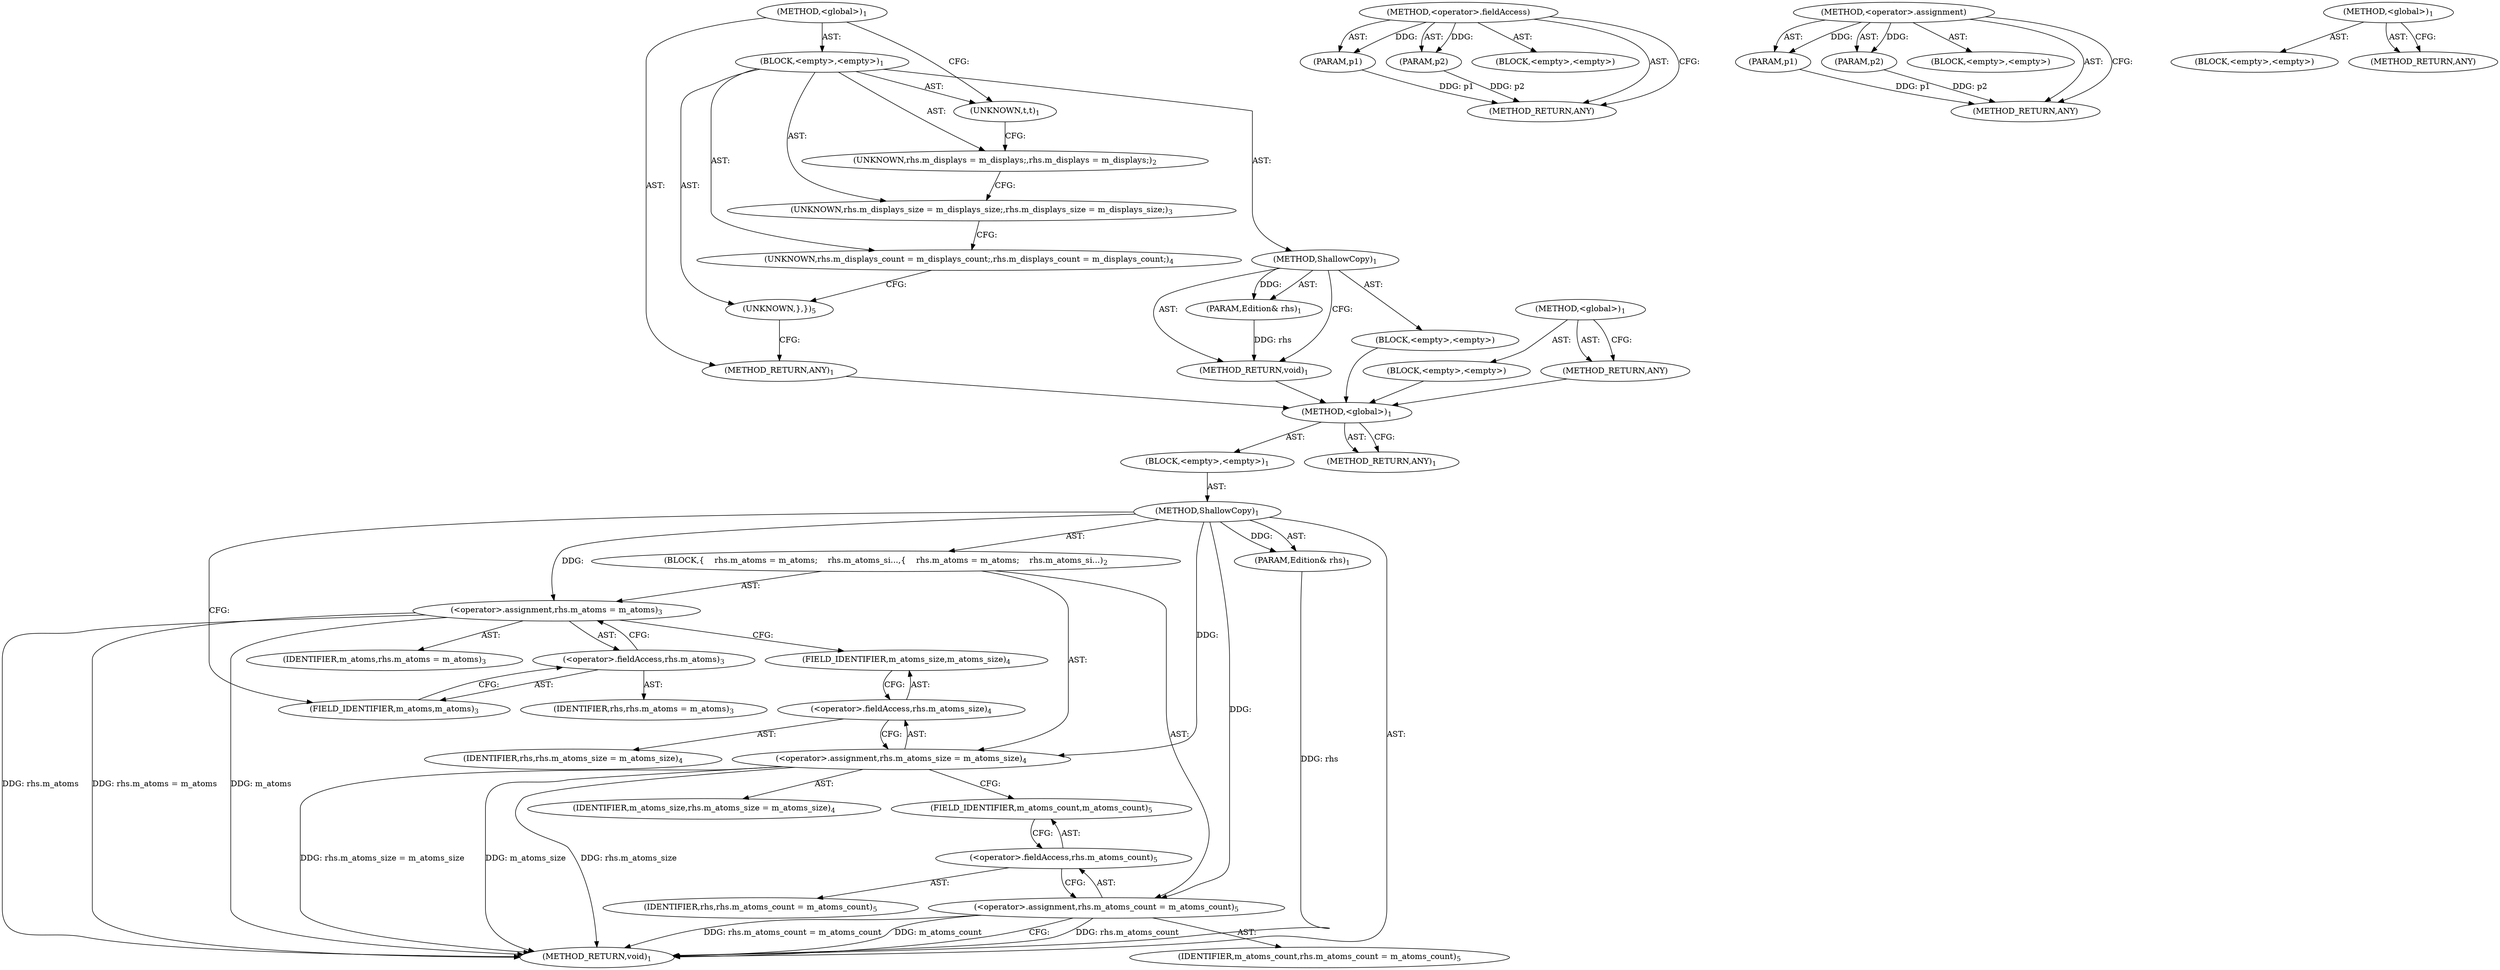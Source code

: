 digraph "&lt;global&gt;" {
vulnerable_6 [label=<(METHOD,&lt;global&gt;)<SUB>1</SUB>>];
vulnerable_7 [label=<(BLOCK,&lt;empty&gt;,&lt;empty&gt;)<SUB>1</SUB>>];
vulnerable_8 [label=<(METHOD,ShallowCopy)<SUB>1</SUB>>];
vulnerable_9 [label=<(PARAM,Edition&amp; rhs)<SUB>1</SUB>>];
vulnerable_10 [label=<(BLOCK,{
    rhs.m_atoms = m_atoms;
    rhs.m_atoms_si...,{
    rhs.m_atoms = m_atoms;
    rhs.m_atoms_si...)<SUB>2</SUB>>];
vulnerable_11 [label=<(&lt;operator&gt;.assignment,rhs.m_atoms = m_atoms)<SUB>3</SUB>>];
vulnerable_12 [label=<(&lt;operator&gt;.fieldAccess,rhs.m_atoms)<SUB>3</SUB>>];
vulnerable_13 [label=<(IDENTIFIER,rhs,rhs.m_atoms = m_atoms)<SUB>3</SUB>>];
vulnerable_14 [label=<(FIELD_IDENTIFIER,m_atoms,m_atoms)<SUB>3</SUB>>];
vulnerable_15 [label=<(IDENTIFIER,m_atoms,rhs.m_atoms = m_atoms)<SUB>3</SUB>>];
vulnerable_16 [label=<(&lt;operator&gt;.assignment,rhs.m_atoms_size = m_atoms_size)<SUB>4</SUB>>];
vulnerable_17 [label=<(&lt;operator&gt;.fieldAccess,rhs.m_atoms_size)<SUB>4</SUB>>];
vulnerable_18 [label=<(IDENTIFIER,rhs,rhs.m_atoms_size = m_atoms_size)<SUB>4</SUB>>];
vulnerable_19 [label=<(FIELD_IDENTIFIER,m_atoms_size,m_atoms_size)<SUB>4</SUB>>];
vulnerable_20 [label=<(IDENTIFIER,m_atoms_size,rhs.m_atoms_size = m_atoms_size)<SUB>4</SUB>>];
vulnerable_21 [label=<(&lt;operator&gt;.assignment,rhs.m_atoms_count = m_atoms_count)<SUB>5</SUB>>];
vulnerable_22 [label=<(&lt;operator&gt;.fieldAccess,rhs.m_atoms_count)<SUB>5</SUB>>];
vulnerable_23 [label=<(IDENTIFIER,rhs,rhs.m_atoms_count = m_atoms_count)<SUB>5</SUB>>];
vulnerable_24 [label=<(FIELD_IDENTIFIER,m_atoms_count,m_atoms_count)<SUB>5</SUB>>];
vulnerable_25 [label=<(IDENTIFIER,m_atoms_count,rhs.m_atoms_count = m_atoms_count)<SUB>5</SUB>>];
vulnerable_26 [label=<(METHOD_RETURN,void)<SUB>1</SUB>>];
vulnerable_28 [label=<(METHOD_RETURN,ANY)<SUB>1</SUB>>];
vulnerable_48 [label=<(METHOD,&lt;operator&gt;.fieldAccess)>];
vulnerable_49 [label=<(PARAM,p1)>];
vulnerable_50 [label=<(PARAM,p2)>];
vulnerable_51 [label=<(BLOCK,&lt;empty&gt;,&lt;empty&gt;)>];
vulnerable_52 [label=<(METHOD_RETURN,ANY)>];
vulnerable_43 [label=<(METHOD,&lt;operator&gt;.assignment)>];
vulnerable_44 [label=<(PARAM,p1)>];
vulnerable_45 [label=<(PARAM,p2)>];
vulnerable_46 [label=<(BLOCK,&lt;empty&gt;,&lt;empty&gt;)>];
vulnerable_47 [label=<(METHOD_RETURN,ANY)>];
vulnerable_37 [label=<(METHOD,&lt;global&gt;)<SUB>1</SUB>>];
vulnerable_38 [label=<(BLOCK,&lt;empty&gt;,&lt;empty&gt;)>];
vulnerable_39 [label=<(METHOD_RETURN,ANY)>];
fixed_6 [label=<(METHOD,&lt;global&gt;)<SUB>1</SUB>>];
fixed_7 [label=<(BLOCK,&lt;empty&gt;,&lt;empty&gt;)<SUB>1</SUB>>];
fixed_8 [label=<(METHOD,ShallowCopy)<SUB>1</SUB>>];
fixed_9 [label=<(PARAM,Edition&amp; rhs)<SUB>1</SUB>>];
fixed_10 [label=<(BLOCK,&lt;empty&gt;,&lt;empty&gt;)>];
fixed_11 [label=<(METHOD_RETURN,void)<SUB>1</SUB>>];
fixed_13 [label=<(UNKNOWN,t,t)<SUB>1</SUB>>];
fixed_14 [label=<(UNKNOWN,rhs.m_displays = m_displays;,rhs.m_displays = m_displays;)<SUB>2</SUB>>];
fixed_15 [label=<(UNKNOWN,rhs.m_displays_size = m_displays_size;,rhs.m_displays_size = m_displays_size;)<SUB>3</SUB>>];
fixed_16 [label=<(UNKNOWN,rhs.m_displays_count = m_displays_count;,rhs.m_displays_count = m_displays_count;)<SUB>4</SUB>>];
fixed_17 [label=<(UNKNOWN,},})<SUB>5</SUB>>];
fixed_18 [label=<(METHOD_RETURN,ANY)<SUB>1</SUB>>];
fixed_27 [label=<(METHOD,&lt;global&gt;)<SUB>1</SUB>>];
fixed_28 [label=<(BLOCK,&lt;empty&gt;,&lt;empty&gt;)>];
fixed_29 [label=<(METHOD_RETURN,ANY)>];
vulnerable_6 -> vulnerable_7  [key=0, label="AST: "];
vulnerable_6 -> vulnerable_28  [key=0, label="AST: "];
vulnerable_6 -> vulnerable_28  [key=1, label="CFG: "];
vulnerable_7 -> vulnerable_8  [key=0, label="AST: "];
vulnerable_8 -> vulnerable_9  [key=0, label="AST: "];
vulnerable_8 -> vulnerable_9  [key=1, label="DDG: "];
vulnerable_8 -> vulnerable_10  [key=0, label="AST: "];
vulnerable_8 -> vulnerable_26  [key=0, label="AST: "];
vulnerable_8 -> vulnerable_14  [key=0, label="CFG: "];
vulnerable_8 -> vulnerable_11  [key=0, label="DDG: "];
vulnerable_8 -> vulnerable_16  [key=0, label="DDG: "];
vulnerable_8 -> vulnerable_21  [key=0, label="DDG: "];
vulnerable_9 -> vulnerable_26  [key=0, label="DDG: rhs"];
vulnerable_10 -> vulnerable_11  [key=0, label="AST: "];
vulnerable_10 -> vulnerable_16  [key=0, label="AST: "];
vulnerable_10 -> vulnerable_21  [key=0, label="AST: "];
vulnerable_11 -> vulnerable_12  [key=0, label="AST: "];
vulnerable_11 -> vulnerable_15  [key=0, label="AST: "];
vulnerable_11 -> vulnerable_19  [key=0, label="CFG: "];
vulnerable_11 -> vulnerable_26  [key=0, label="DDG: rhs.m_atoms"];
vulnerable_11 -> vulnerable_26  [key=1, label="DDG: rhs.m_atoms = m_atoms"];
vulnerable_11 -> vulnerable_26  [key=2, label="DDG: m_atoms"];
vulnerable_12 -> vulnerable_13  [key=0, label="AST: "];
vulnerable_12 -> vulnerable_14  [key=0, label="AST: "];
vulnerable_12 -> vulnerable_11  [key=0, label="CFG: "];
vulnerable_14 -> vulnerable_12  [key=0, label="CFG: "];
vulnerable_16 -> vulnerable_17  [key=0, label="AST: "];
vulnerable_16 -> vulnerable_20  [key=0, label="AST: "];
vulnerable_16 -> vulnerable_24  [key=0, label="CFG: "];
vulnerable_16 -> vulnerable_26  [key=0, label="DDG: rhs.m_atoms_size"];
vulnerable_16 -> vulnerable_26  [key=1, label="DDG: rhs.m_atoms_size = m_atoms_size"];
vulnerable_16 -> vulnerable_26  [key=2, label="DDG: m_atoms_size"];
vulnerable_17 -> vulnerable_18  [key=0, label="AST: "];
vulnerable_17 -> vulnerable_19  [key=0, label="AST: "];
vulnerable_17 -> vulnerable_16  [key=0, label="CFG: "];
vulnerable_19 -> vulnerable_17  [key=0, label="CFG: "];
vulnerable_21 -> vulnerable_22  [key=0, label="AST: "];
vulnerable_21 -> vulnerable_25  [key=0, label="AST: "];
vulnerable_21 -> vulnerable_26  [key=0, label="CFG: "];
vulnerable_21 -> vulnerable_26  [key=1, label="DDG: rhs.m_atoms_count"];
vulnerable_21 -> vulnerable_26  [key=2, label="DDG: rhs.m_atoms_count = m_atoms_count"];
vulnerable_21 -> vulnerable_26  [key=3, label="DDG: m_atoms_count"];
vulnerable_22 -> vulnerable_23  [key=0, label="AST: "];
vulnerable_22 -> vulnerable_24  [key=0, label="AST: "];
vulnerable_22 -> vulnerable_21  [key=0, label="CFG: "];
vulnerable_24 -> vulnerable_22  [key=0, label="CFG: "];
vulnerable_48 -> vulnerable_49  [key=0, label="AST: "];
vulnerable_48 -> vulnerable_49  [key=1, label="DDG: "];
vulnerable_48 -> vulnerable_51  [key=0, label="AST: "];
vulnerable_48 -> vulnerable_50  [key=0, label="AST: "];
vulnerable_48 -> vulnerable_50  [key=1, label="DDG: "];
vulnerable_48 -> vulnerable_52  [key=0, label="AST: "];
vulnerable_48 -> vulnerable_52  [key=1, label="CFG: "];
vulnerable_49 -> vulnerable_52  [key=0, label="DDG: p1"];
vulnerable_50 -> vulnerable_52  [key=0, label="DDG: p2"];
vulnerable_43 -> vulnerable_44  [key=0, label="AST: "];
vulnerable_43 -> vulnerable_44  [key=1, label="DDG: "];
vulnerable_43 -> vulnerable_46  [key=0, label="AST: "];
vulnerable_43 -> vulnerable_45  [key=0, label="AST: "];
vulnerable_43 -> vulnerable_45  [key=1, label="DDG: "];
vulnerable_43 -> vulnerable_47  [key=0, label="AST: "];
vulnerable_43 -> vulnerable_47  [key=1, label="CFG: "];
vulnerable_44 -> vulnerable_47  [key=0, label="DDG: p1"];
vulnerable_45 -> vulnerable_47  [key=0, label="DDG: p2"];
vulnerable_37 -> vulnerable_38  [key=0, label="AST: "];
vulnerable_37 -> vulnerable_39  [key=0, label="AST: "];
vulnerable_37 -> vulnerable_39  [key=1, label="CFG: "];
fixed_6 -> fixed_7  [key=0, label="AST: "];
fixed_6 -> fixed_18  [key=0, label="AST: "];
fixed_6 -> fixed_13  [key=0, label="CFG: "];
fixed_7 -> fixed_8  [key=0, label="AST: "];
fixed_7 -> fixed_13  [key=0, label="AST: "];
fixed_7 -> fixed_14  [key=0, label="AST: "];
fixed_7 -> fixed_15  [key=0, label="AST: "];
fixed_7 -> fixed_16  [key=0, label="AST: "];
fixed_7 -> fixed_17  [key=0, label="AST: "];
fixed_8 -> fixed_9  [key=0, label="AST: "];
fixed_8 -> fixed_9  [key=1, label="DDG: "];
fixed_8 -> fixed_10  [key=0, label="AST: "];
fixed_8 -> fixed_11  [key=0, label="AST: "];
fixed_8 -> fixed_11  [key=1, label="CFG: "];
fixed_9 -> fixed_11  [key=0, label="DDG: rhs"];
fixed_10 -> vulnerable_6  [key=0];
fixed_11 -> vulnerable_6  [key=0];
fixed_13 -> fixed_14  [key=0, label="CFG: "];
fixed_14 -> fixed_15  [key=0, label="CFG: "];
fixed_15 -> fixed_16  [key=0, label="CFG: "];
fixed_16 -> fixed_17  [key=0, label="CFG: "];
fixed_17 -> fixed_18  [key=0, label="CFG: "];
fixed_18 -> vulnerable_6  [key=0];
fixed_27 -> fixed_28  [key=0, label="AST: "];
fixed_27 -> fixed_29  [key=0, label="AST: "];
fixed_27 -> fixed_29  [key=1, label="CFG: "];
fixed_28 -> vulnerable_6  [key=0];
fixed_29 -> vulnerable_6  [key=0];
}
